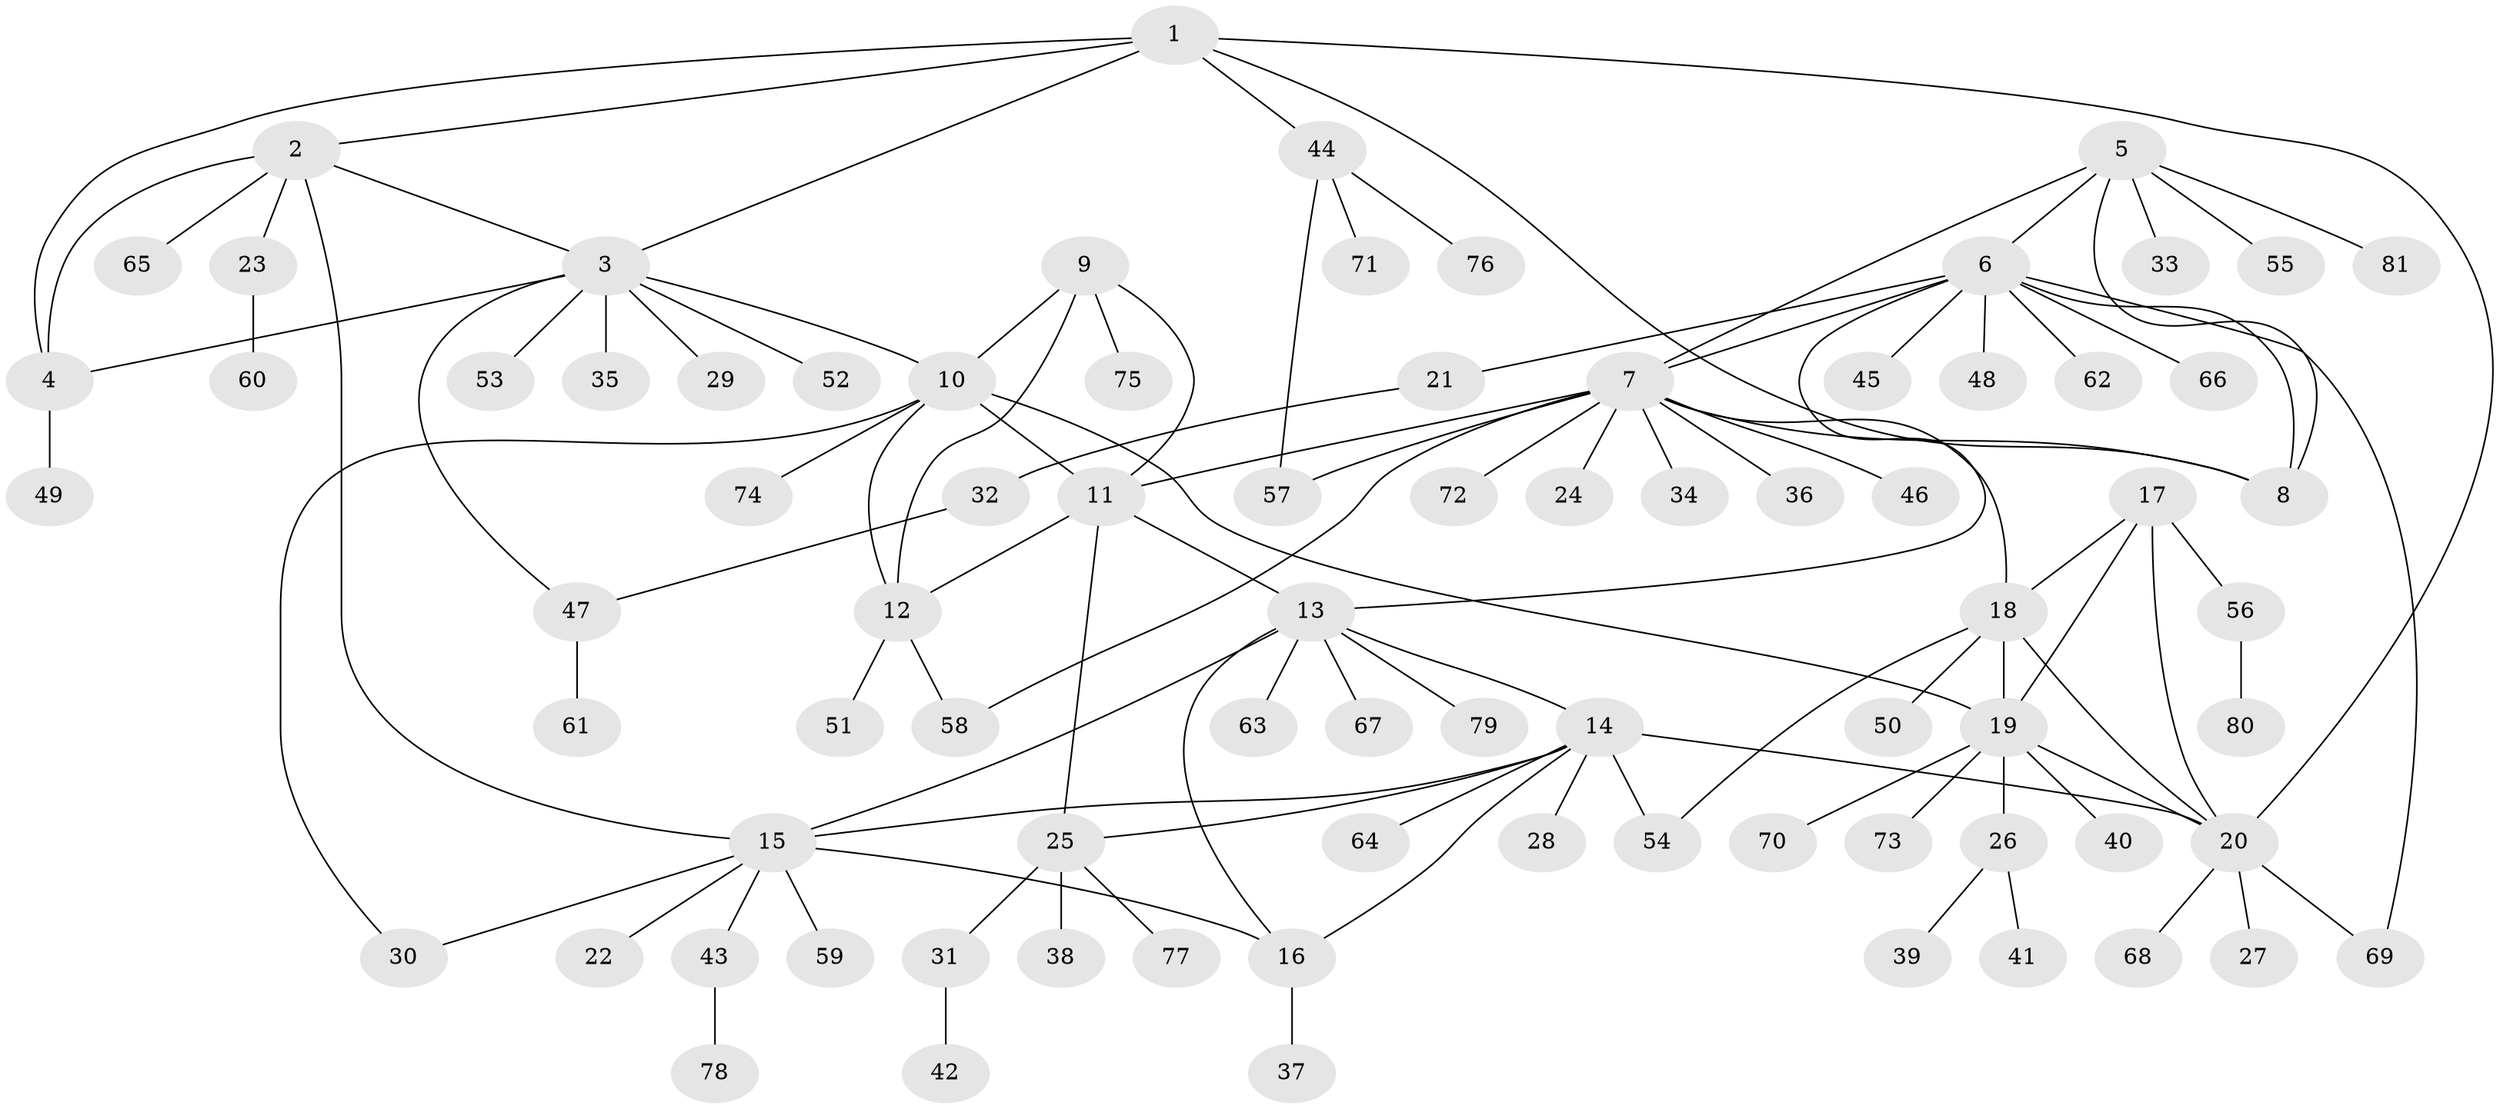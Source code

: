 // coarse degree distribution, {7: 0.0625, 8: 0.020833333333333332, 5: 0.041666666666666664, 4: 0.020833333333333332, 11: 0.041666666666666664, 1: 0.6875, 2: 0.10416666666666667, 10: 0.020833333333333332}
// Generated by graph-tools (version 1.1) at 2025/57/03/04/25 21:57:35]
// undirected, 81 vertices, 108 edges
graph export_dot {
graph [start="1"]
  node [color=gray90,style=filled];
  1;
  2;
  3;
  4;
  5;
  6;
  7;
  8;
  9;
  10;
  11;
  12;
  13;
  14;
  15;
  16;
  17;
  18;
  19;
  20;
  21;
  22;
  23;
  24;
  25;
  26;
  27;
  28;
  29;
  30;
  31;
  32;
  33;
  34;
  35;
  36;
  37;
  38;
  39;
  40;
  41;
  42;
  43;
  44;
  45;
  46;
  47;
  48;
  49;
  50;
  51;
  52;
  53;
  54;
  55;
  56;
  57;
  58;
  59;
  60;
  61;
  62;
  63;
  64;
  65;
  66;
  67;
  68;
  69;
  70;
  71;
  72;
  73;
  74;
  75;
  76;
  77;
  78;
  79;
  80;
  81;
  1 -- 2;
  1 -- 3;
  1 -- 4;
  1 -- 8;
  1 -- 20;
  1 -- 44;
  2 -- 3;
  2 -- 4;
  2 -- 15;
  2 -- 23;
  2 -- 65;
  3 -- 4;
  3 -- 10;
  3 -- 29;
  3 -- 35;
  3 -- 47;
  3 -- 52;
  3 -- 53;
  4 -- 49;
  5 -- 6;
  5 -- 7;
  5 -- 8;
  5 -- 33;
  5 -- 55;
  5 -- 81;
  6 -- 7;
  6 -- 8;
  6 -- 13;
  6 -- 21;
  6 -- 45;
  6 -- 48;
  6 -- 62;
  6 -- 66;
  6 -- 69;
  7 -- 8;
  7 -- 11;
  7 -- 18;
  7 -- 24;
  7 -- 34;
  7 -- 36;
  7 -- 46;
  7 -- 57;
  7 -- 58;
  7 -- 72;
  9 -- 10;
  9 -- 11;
  9 -- 12;
  9 -- 75;
  10 -- 11;
  10 -- 12;
  10 -- 19;
  10 -- 30;
  10 -- 74;
  11 -- 12;
  11 -- 13;
  11 -- 25;
  12 -- 51;
  12 -- 58;
  13 -- 14;
  13 -- 15;
  13 -- 16;
  13 -- 63;
  13 -- 67;
  13 -- 79;
  14 -- 15;
  14 -- 16;
  14 -- 20;
  14 -- 25;
  14 -- 28;
  14 -- 54;
  14 -- 64;
  15 -- 16;
  15 -- 22;
  15 -- 30;
  15 -- 43;
  15 -- 59;
  16 -- 37;
  17 -- 18;
  17 -- 19;
  17 -- 20;
  17 -- 56;
  18 -- 19;
  18 -- 20;
  18 -- 50;
  18 -- 54;
  19 -- 20;
  19 -- 26;
  19 -- 40;
  19 -- 70;
  19 -- 73;
  20 -- 27;
  20 -- 68;
  20 -- 69;
  21 -- 32;
  23 -- 60;
  25 -- 31;
  25 -- 38;
  25 -- 77;
  26 -- 39;
  26 -- 41;
  31 -- 42;
  32 -- 47;
  43 -- 78;
  44 -- 57;
  44 -- 71;
  44 -- 76;
  47 -- 61;
  56 -- 80;
}
